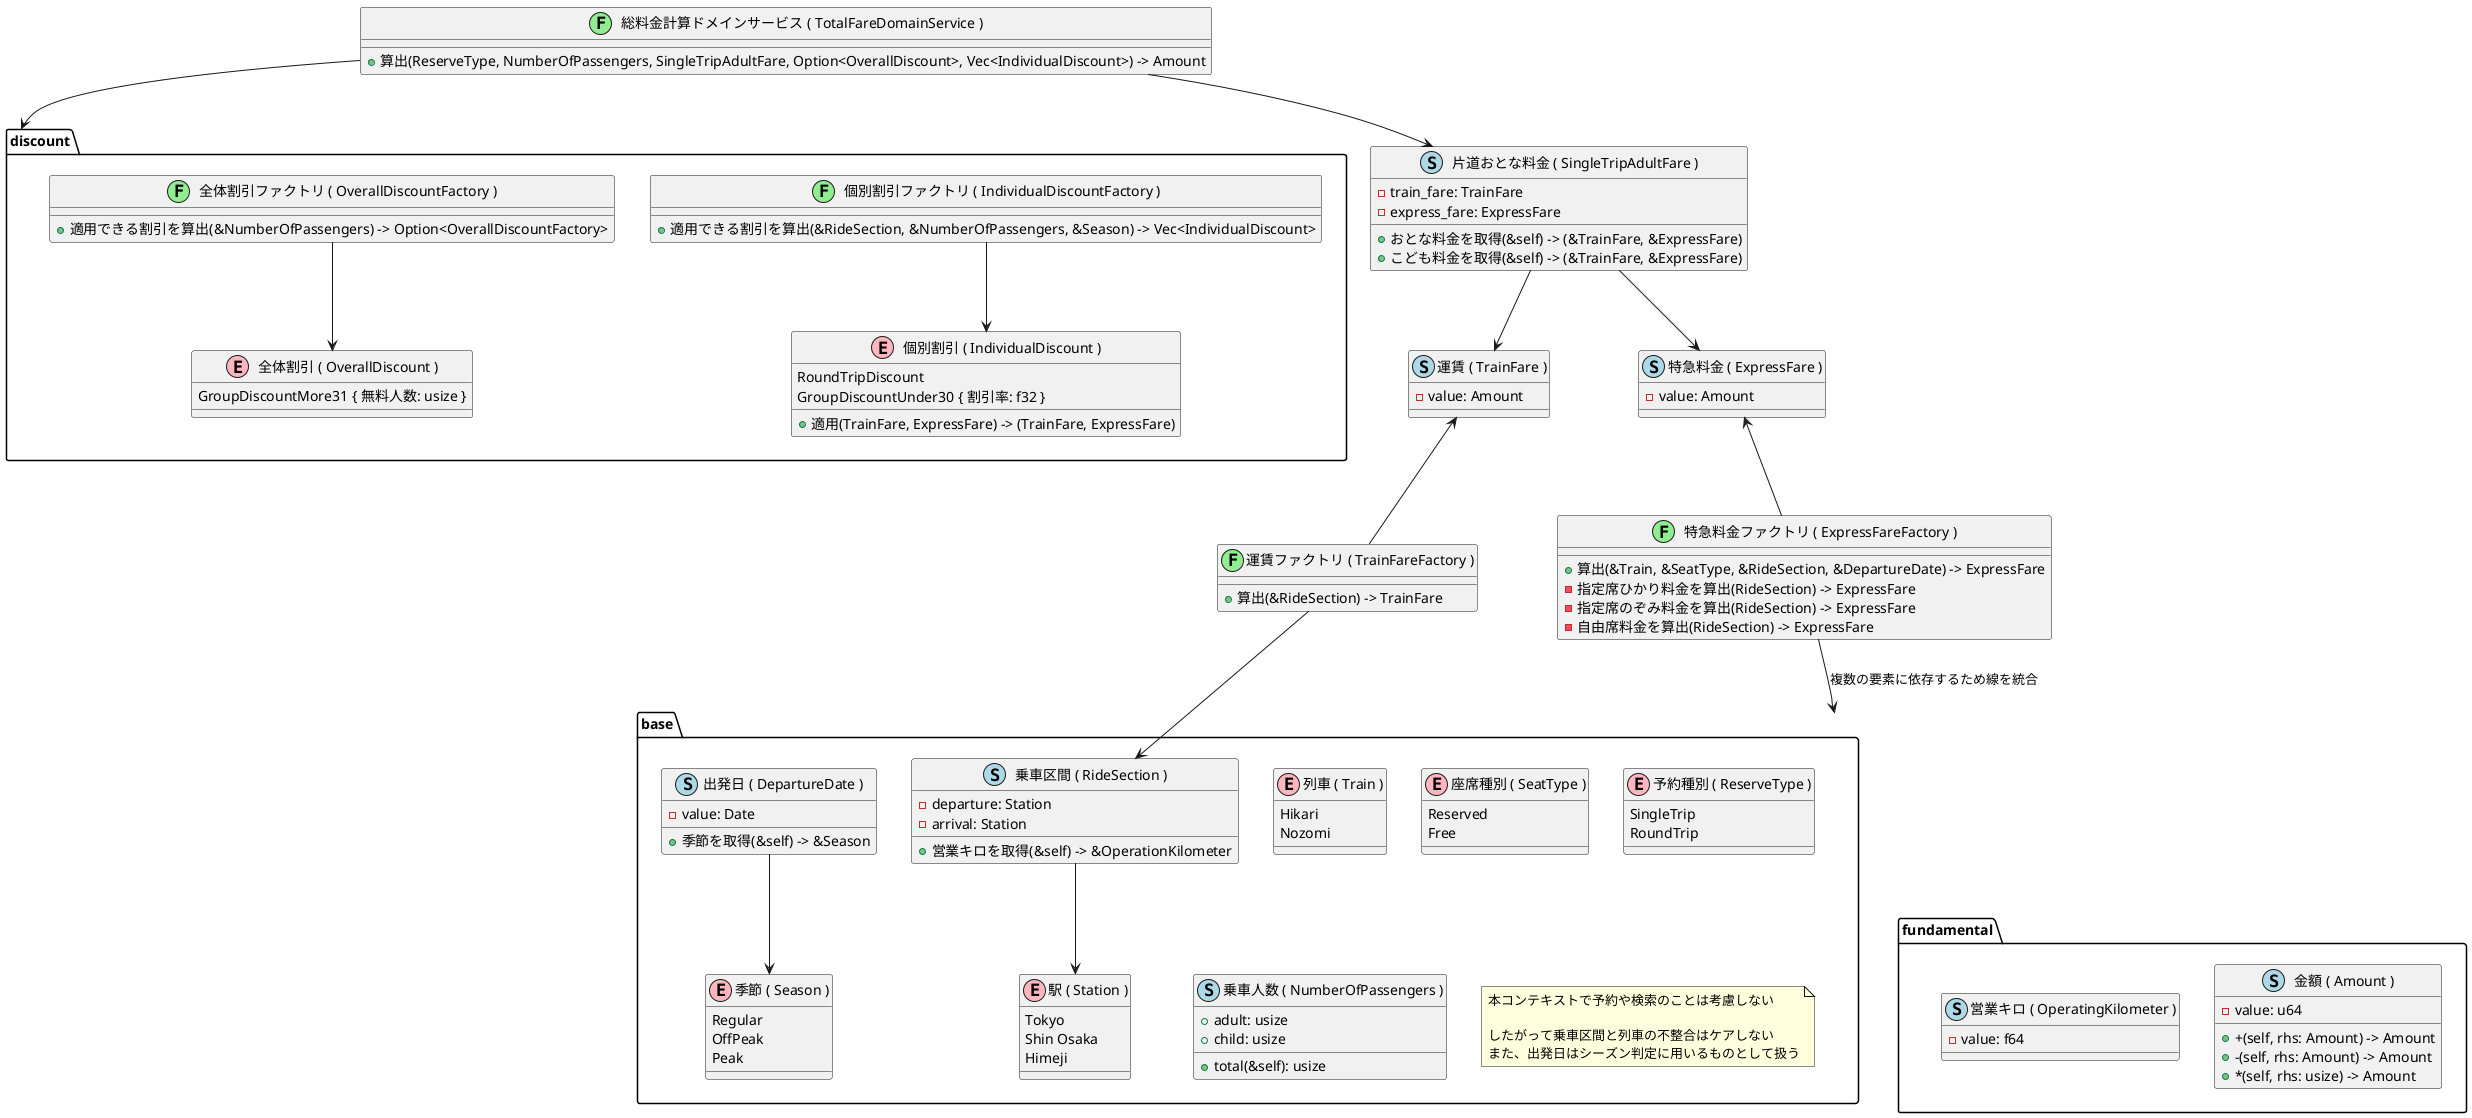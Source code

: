 @startuml

class "片道おとな料金 ( SingleTripAdultFare )" as single_trip_adult_fare <<(S, lightblue)>> {
    - train_fare: TrainFare
    - express_fare: ExpressFare
    + おとな料金を取得(&self) -> (&TrainFare, &ExpressFare)
    + こども料金を取得(&self) -> (&TrainFare, &ExpressFare)
}

class "運賃 ( TrainFare )" as train_fare <<(S, lightblue)>> {
    - value: Amount
}

class "運賃ファクトリ ( TrainFareFactory )" as train_fare_factory <<(F, lightgreen)>> {
    + 算出(&RideSection) -> TrainFare
}

class "特急料金 ( ExpressFare )" as express_fare <<(S, lightblue)>> {
    - value: Amount
}

single_trip_adult_fare -d-> train_fare
single_trip_adult_fare -d-> express_fare

class "特急料金ファクトリ ( ExpressFareFactory )" as express_fare_factory <<(F, lightgreen)>> {
    + 算出(&Train, &SeatType, &RideSection, &DepartureDate) -> ExpressFare
    - 指定席ひかり料金を算出(RideSection) -> ExpressFare
    - 指定席のぞみ料金を算出(RideSection) -> ExpressFare
    - 自由席料金を算出(RideSection) -> ExpressFare
}

class "総料金計算ドメインサービス ( TotalFareDomainService )" as total_fare_domain_service <<(F, lightgreen)>> {
    + 算出(ReserveType, NumberOfPassengers, SingleTripAdultFare, Option<OverallDiscount>, Vec<IndividualDiscount>) -> Amount
}

package base {
    enum "列車 ( Train )" as train <<(E, lightpink)>> {
        Hikari
        Nozomi
    }

    class "乗車区間 ( RideSection )" as ride_section <<(S, lightblue)>> {
        - departure: Station
        - arrival: Station
        + 営業キロを取得(&self) -> &OperationKilometer
    }

    enum "駅 ( Station )" as station <<(E, lightpink)>> {
        Tokyo
        Shin Osaka
        Himeji
    }

    ride_section -d-> station

    class "出発日 ( DepartureDate )" as departure_date <<(S, lightblue)>> {
        - value: Date
        + 季節を取得(&self) -> &Season
    }

    enum "季節 ( Season )" as season <<(E, lightpink)>> {
        Regular
        OffPeak
        Peak
    }

    departure_date -d-> season

    enum "座席種別 ( SeatType )" as seat_type <<(E, lightpink)>> {
        Reserved
        Free
    }

    enum "予約種別 ( ReserveType )" as reserve_type <<(E, lightpink)>> {
        SingleTrip
        RoundTrip
    }

    class "乗車人数 ( NumberOfPassengers )" as number_of_passengers <<(S, lightblue)>> {
        + adult: usize
        + child: usize
        + total(&self): usize
    }

    note as base_note
        本コンテキストで予約や検索のことは考慮しない

        したがって乗車区間と列車の不整合はケアしない
        また、出発日はシーズン判定に用いるものとして扱う
    end note
}

package discount {
    enum "個別割引 ( IndividualDiscount )" as individual_discount <<(E, lightpink)>> {
        RoundTripDiscount
        GroupDiscountUnder30 { 割引率: f32 }
        + 適用(TrainFare, ExpressFare) -> (TrainFare, ExpressFare)
    }

    enum "全体割引 ( OverallDiscount )" as overall_discount <<(E, lightpink)>> {
        GroupDiscountMore31 { 無料人数: usize }
    }

    class "個別割引ファクトリ ( IndividualDiscountFactory )" as individual_discount_factory <<(F, lightgreen)>> {
        + 適用できる割引を算出(&RideSection, &NumberOfPassengers, &Season) -> Vec<IndividualDiscount>
    }

    class "全体割引ファクトリ ( OverallDiscountFactory )" as overall_discount_factory <<(F, lightgreen)>> {
        + 適用できる割引を算出(&NumberOfPassengers) -> Option<OverallDiscountFactory>
    }

    individual_discount_factory --> individual_discount
    overall_discount_factory --> overall_discount
}

package fundamental {
    class "金額 ( Amount )" as amount <<(S, lightblue)>> {
        - value: u64
        + +(self, rhs: Amount) -> Amount
        + -(self, rhs: Amount) -> Amount
        + *(self, rhs: usize) -> Amount
    }

    class "営業キロ ( OperatingKilometer )" as operating_kilometer <<(S, lightblue)>> {
        - value: f64
    }
}

train_fare_factory -u-> train_fare
train_fare_factory --> ride_section

express_fare_factory -u-> express_fare
express_fare_factory --> base : 複数の要素に依存するため線を統合

total_fare_domain_service -d-> single_trip_adult_fare
total_fare_domain_service --> discount

' layout

base -d[hidden]-> fundamental

@enduml